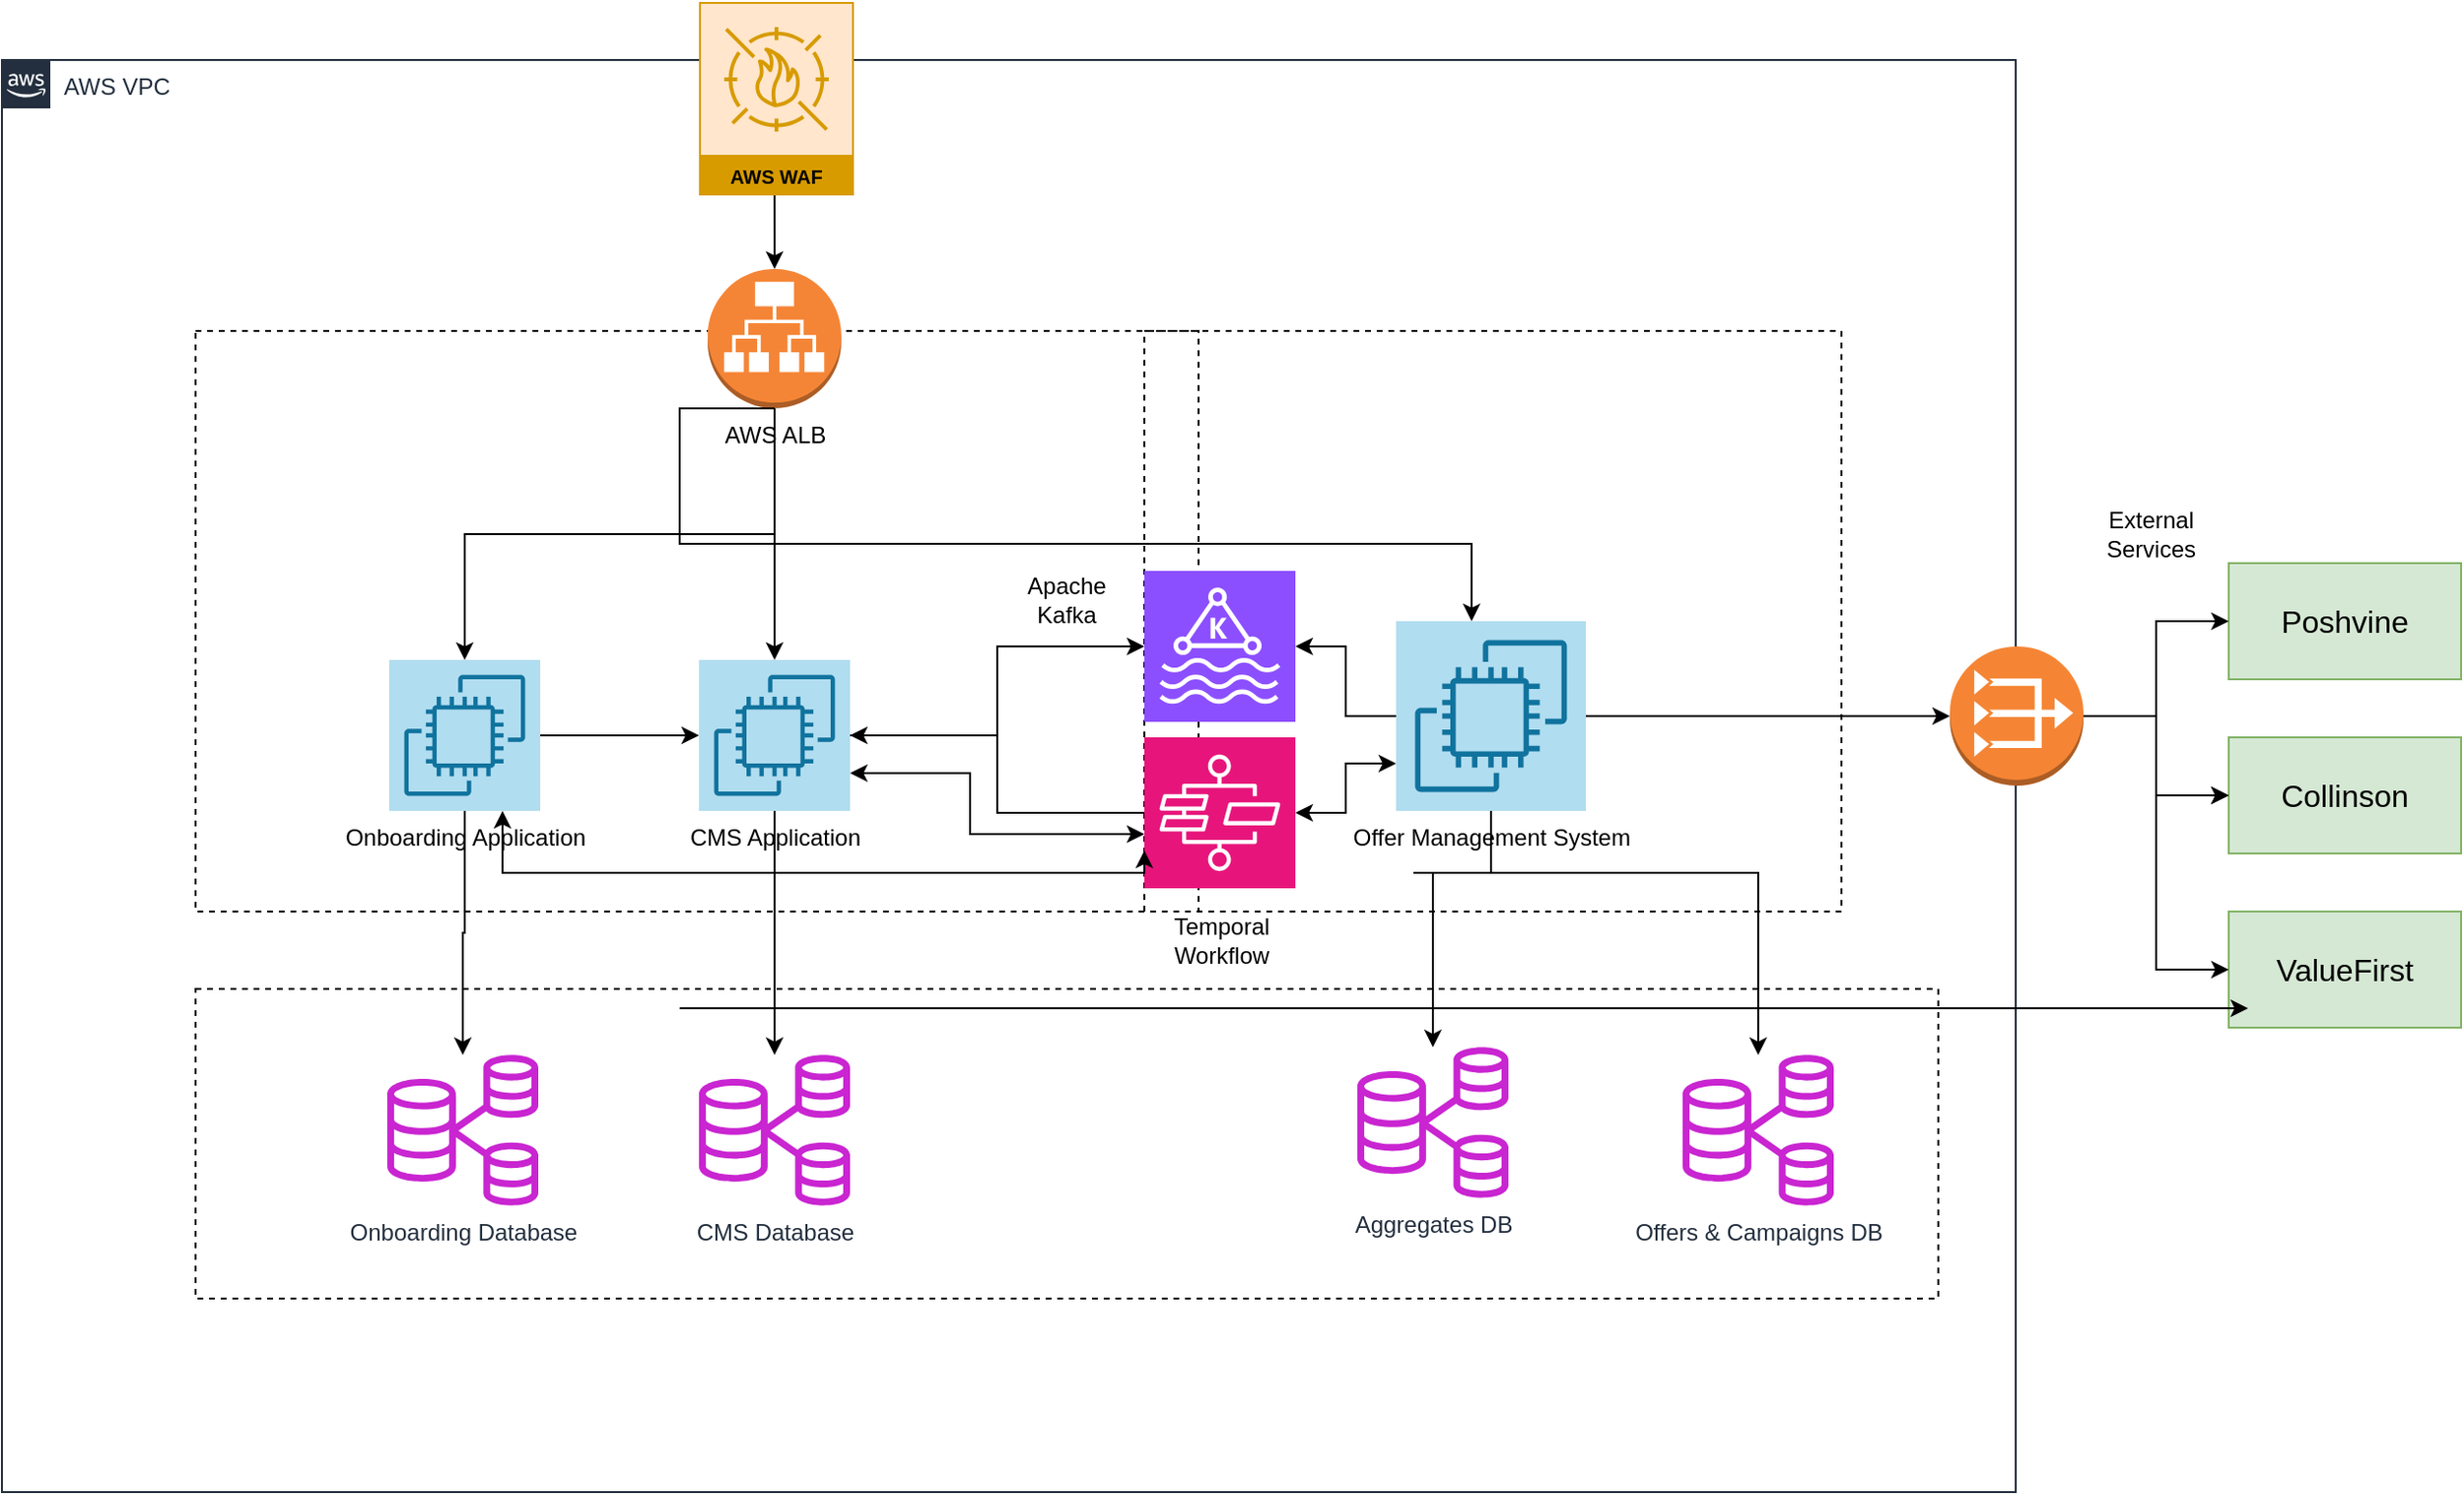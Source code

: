 <mxfile version="22.1.17" type="github">
  <diagram id="Ht1M8jgEwFfnCIfOTk4-" name="Page-1">
    <mxGraphModel dx="1363" dy="931" grid="1" gridSize="10" guides="1" tooltips="1" connect="1" arrows="1" fold="1" page="1" pageScale="1" pageWidth="1920" pageHeight="1200" math="0" shadow="0">
      <root>
        <mxCell id="0" />
        <mxCell id="1" parent="0" />
        <mxCell id="I7t4Qd40WJQr-O0MpKfy-16" value="" style="rounded=0;whiteSpace=wrap;html=1;labelBackgroundColor=none;fillColor=none;dashed=1;container=1;pointerEvents=0;collapsible=0;recursiveResize=0;" vertex="1" parent="1">
          <mxGeometry x="940" y="380" width="360" height="300" as="geometry" />
        </mxCell>
        <mxCell id="I7t4Qd40WJQr-O0MpKfy-12" value="Offer Management System" style="sketch=0;points=[[0,0,0],[0.25,0,0],[0.5,0,0],[0.75,0,0],[1,0,0],[0,1,0],[0.25,1,0],[0.5,1,0],[0.75,1,0],[1,1,0],[0,0.25,0],[0,0.5,0],[0,0.75,0],[1,0.25,0],[1,0.5,0],[1,0.75,0]];outlineConnect=0;fillColor=#b1ddf0;strokeColor=#10739e;dashed=0;verticalLabelPosition=bottom;verticalAlign=top;align=center;html=1;fontSize=12;fontStyle=0;aspect=fixed;shape=mxgraph.aws4.resourceIcon;resIcon=mxgraph.aws4.ec2;" vertex="1" parent="I7t4Qd40WJQr-O0MpKfy-16">
          <mxGeometry x="130" y="150" width="98" height="98" as="geometry" />
        </mxCell>
        <mxCell id="UEzPUAAOIrF-is8g5C7q-74" value="AWS VPC" style="points=[[0,0],[0.25,0],[0.5,0],[0.75,0],[1,0],[1,0.25],[1,0.5],[1,0.75],[1,1],[0.75,1],[0.5,1],[0.25,1],[0,1],[0,0.75],[0,0.5],[0,0.25]];outlineConnect=0;gradientColor=none;html=1;whiteSpace=wrap;fontSize=12;fontStyle=0;shape=mxgraph.aws4.group;grIcon=mxgraph.aws4.group_aws_cloud_alt;strokeColor=#232F3E;fillColor=none;verticalAlign=top;align=left;spacingLeft=30;fontColor=#232F3E;dashed=0;labelBackgroundColor=#ffffff;container=1;pointerEvents=0;collapsible=0;recursiveResize=0;" parent="1" vertex="1">
          <mxGeometry x="350" y="240" width="1040" height="740" as="geometry" />
        </mxCell>
        <mxCell id="I7t4Qd40WJQr-O0MpKfy-5" value="" style="rounded=0;whiteSpace=wrap;html=1;labelBackgroundColor=none;fillColor=none;dashed=1;container=1;pointerEvents=0;collapsible=0;recursiveResize=0;" vertex="1" parent="UEzPUAAOIrF-is8g5C7q-74">
          <mxGeometry x="100" y="480" width="900" height="160" as="geometry" />
        </mxCell>
        <mxCell id="I7t4Qd40WJQr-O0MpKfy-14" value="Onboarding Database" style="sketch=0;outlineConnect=0;fontColor=#232F3E;gradientColor=none;fillColor=#C925D1;strokeColor=none;dashed=0;verticalLabelPosition=bottom;verticalAlign=top;align=center;html=1;fontSize=12;fontStyle=0;aspect=fixed;pointerEvents=1;shape=mxgraph.aws4.rds_multi_az_db_cluster;" vertex="1" parent="I7t4Qd40WJQr-O0MpKfy-5">
          <mxGeometry x="99" y="34" width="78" height="78" as="geometry" />
        </mxCell>
        <mxCell id="I7t4Qd40WJQr-O0MpKfy-23" value="Offers &amp;amp; Campaigns DB" style="sketch=0;outlineConnect=0;fontColor=#232F3E;gradientColor=none;fillColor=#C925D1;strokeColor=none;dashed=0;verticalLabelPosition=bottom;verticalAlign=top;align=center;html=1;fontSize=12;fontStyle=0;aspect=fixed;pointerEvents=1;shape=mxgraph.aws4.rds_multi_az_db_cluster;" vertex="1" parent="I7t4Qd40WJQr-O0MpKfy-5">
          <mxGeometry x="768" y="34" width="78" height="78" as="geometry" />
        </mxCell>
        <mxCell id="UEzPUAAOIrF-is8g5C7q-107" value="" style="rounded=0;whiteSpace=wrap;html=1;labelBackgroundColor=none;fillColor=none;dashed=1;container=1;pointerEvents=0;collapsible=0;recursiveResize=0;" parent="UEzPUAAOIrF-is8g5C7q-74" vertex="1">
          <mxGeometry x="100" y="140" width="518" height="300" as="geometry" />
        </mxCell>
        <mxCell id="I7t4Qd40WJQr-O0MpKfy-3" value="" style="edgeStyle=orthogonalEdgeStyle;rounded=0;orthogonalLoop=1;jettySize=auto;html=1;" edge="1" parent="UEzPUAAOIrF-is8g5C7q-107" source="I7t4Qd40WJQr-O0MpKfy-1" target="I7t4Qd40WJQr-O0MpKfy-2">
          <mxGeometry relative="1" as="geometry" />
        </mxCell>
        <mxCell id="I7t4Qd40WJQr-O0MpKfy-1" value="CMS Application" style="sketch=0;points=[[0,0,0],[0.25,0,0],[0.5,0,0],[0.75,0,0],[1,0,0],[0,1,0],[0.25,1,0],[0.5,1,0],[0.75,1,0],[1,1,0],[0,0.25,0],[0,0.5,0],[0,0.75,0],[1,0.25,0],[1,0.5,0],[1,0.75,0]];outlineConnect=0;fillColor=#b1ddf0;strokeColor=#10739e;dashed=0;verticalLabelPosition=bottom;verticalAlign=top;align=center;html=1;fontSize=12;fontStyle=0;aspect=fixed;shape=mxgraph.aws4.resourceIcon;resIcon=mxgraph.aws4.ec2;" vertex="1" parent="UEzPUAAOIrF-is8g5C7q-107">
          <mxGeometry x="260" y="170" width="78" height="78" as="geometry" />
        </mxCell>
        <mxCell id="I7t4Qd40WJQr-O0MpKfy-2" value="CMS Database" style="sketch=0;outlineConnect=0;fontColor=#232F3E;gradientColor=none;fillColor=#C925D1;strokeColor=none;dashed=0;verticalLabelPosition=bottom;verticalAlign=top;align=center;html=1;fontSize=12;fontStyle=0;aspect=fixed;pointerEvents=1;shape=mxgraph.aws4.rds_multi_az_db_cluster;" vertex="1" parent="UEzPUAAOIrF-is8g5C7q-107">
          <mxGeometry x="260" y="374" width="78" height="78" as="geometry" />
        </mxCell>
        <mxCell id="I7t4Qd40WJQr-O0MpKfy-38" value="" style="edgeStyle=orthogonalEdgeStyle;rounded=0;orthogonalLoop=1;jettySize=auto;html=1;entryX=0.5;entryY=0;entryDx=0;entryDy=0;entryPerimeter=0;" edge="1" parent="UEzPUAAOIrF-is8g5C7q-107" source="I7t4Qd40WJQr-O0MpKfy-10" target="I7t4Qd40WJQr-O0MpKfy-1">
          <mxGeometry relative="1" as="geometry">
            <mxPoint x="299.0" y="126" as="targetPoint" />
          </mxGeometry>
        </mxCell>
        <mxCell id="I7t4Qd40WJQr-O0MpKfy-10" value="AWS ALB" style="outlineConnect=0;dashed=0;verticalLabelPosition=bottom;verticalAlign=top;align=center;html=1;shape=mxgraph.aws3.application_load_balancer;fillColor=#F58536;gradientColor=none;" vertex="1" parent="UEzPUAAOIrF-is8g5C7q-107">
          <mxGeometry x="264.5" y="-32" width="69" height="72" as="geometry" />
        </mxCell>
        <mxCell id="I7t4Qd40WJQr-O0MpKfy-35" value="" style="edgeStyle=orthogonalEdgeStyle;rounded=0;orthogonalLoop=1;jettySize=auto;html=1;" edge="1" parent="UEzPUAAOIrF-is8g5C7q-107" source="I7t4Qd40WJQr-O0MpKfy-13" target="I7t4Qd40WJQr-O0MpKfy-1">
          <mxGeometry relative="1" as="geometry" />
        </mxCell>
        <mxCell id="I7t4Qd40WJQr-O0MpKfy-13" value="Onboarding Application" style="sketch=0;points=[[0,0,0],[0.25,0,0],[0.5,0,0],[0.75,0,0],[1,0,0],[0,1,0],[0.25,1,0],[0.5,1,0],[0.75,1,0],[1,1,0],[0,0.25,0],[0,0.5,0],[0,0.75,0],[1,0.25,0],[1,0.5,0],[1,0.75,0]];outlineConnect=0;fillColor=#b1ddf0;strokeColor=#10739e;dashed=0;verticalLabelPosition=bottom;verticalAlign=top;align=center;html=1;fontSize=12;fontStyle=0;aspect=fixed;shape=mxgraph.aws4.resourceIcon;resIcon=mxgraph.aws4.ec2;" vertex="1" parent="UEzPUAAOIrF-is8g5C7q-107">
          <mxGeometry x="100" y="170" width="78" height="78" as="geometry" />
        </mxCell>
        <mxCell id="I7t4Qd40WJQr-O0MpKfy-39" value="" style="edgeStyle=orthogonalEdgeStyle;rounded=0;orthogonalLoop=1;jettySize=auto;html=1;exitX=0.5;exitY=1;exitDx=0;exitDy=0;exitPerimeter=0;" edge="1" parent="UEzPUAAOIrF-is8g5C7q-107" source="I7t4Qd40WJQr-O0MpKfy-10" target="I7t4Qd40WJQr-O0MpKfy-13">
          <mxGeometry relative="1" as="geometry">
            <mxPoint x="309" y="50" as="sourcePoint" />
            <mxPoint x="309" y="180" as="targetPoint" />
          </mxGeometry>
        </mxCell>
        <mxCell id="I7t4Qd40WJQr-O0MpKfy-49" value="Apache Kafka" style="text;html=1;strokeColor=none;fillColor=none;align=center;verticalAlign=middle;whiteSpace=wrap;rounded=0;" vertex="1" parent="UEzPUAAOIrF-is8g5C7q-107">
          <mxGeometry x="420" y="124" width="60" height="30" as="geometry" />
        </mxCell>
        <mxCell id="I7t4Qd40WJQr-O0MpKfy-4" style="edgeStyle=orthogonalEdgeStyle;rounded=0;orthogonalLoop=1;jettySize=auto;html=1;exitX=0.5;exitY=1;exitDx=0;exitDy=0;" edge="1" parent="UEzPUAAOIrF-is8g5C7q-74" source="UEzPUAAOIrF-is8g5C7q-107" target="UEzPUAAOIrF-is8g5C7q-107">
          <mxGeometry relative="1" as="geometry" />
        </mxCell>
        <mxCell id="I7t4Qd40WJQr-O0MpKfy-34" value="" style="edgeStyle=orthogonalEdgeStyle;rounded=0;orthogonalLoop=1;jettySize=auto;html=1;exitX=0.487;exitY=0.8;exitDx=0;exitDy=0;exitPerimeter=0;" edge="1" parent="UEzPUAAOIrF-is8g5C7q-74" source="I7t4Qd40WJQr-O0MpKfy-9" target="I7t4Qd40WJQr-O0MpKfy-10">
          <mxGeometry relative="1" as="geometry">
            <mxPoint x="400" y="70" as="sourcePoint" />
          </mxGeometry>
        </mxCell>
        <mxCell id="I7t4Qd40WJQr-O0MpKfy-9" value="AWS WAF" style="sketch=0;outlineConnect=0;strokeColor=#d79b00;fillColor=#ffe6cc;dashed=0;verticalLabelPosition=middle;verticalAlign=bottom;align=center;html=1;whiteSpace=wrap;fontSize=10;fontStyle=1;spacing=3;shape=mxgraph.aws4.productIcon;prIcon=mxgraph.aws4.waf;" vertex="1" parent="UEzPUAAOIrF-is8g5C7q-74">
          <mxGeometry x="360" y="-30" width="80" height="100" as="geometry" />
        </mxCell>
        <mxCell id="I7t4Qd40WJQr-O0MpKfy-24" value="Aggregates DB" style="sketch=0;outlineConnect=0;fontColor=#232F3E;gradientColor=none;fillColor=#C925D1;strokeColor=none;dashed=0;verticalLabelPosition=bottom;verticalAlign=top;align=center;html=1;fontSize=12;fontStyle=0;aspect=fixed;pointerEvents=1;shape=mxgraph.aws4.rds_multi_az_db_cluster;" vertex="1" parent="UEzPUAAOIrF-is8g5C7q-74">
          <mxGeometry x="700" y="510" width="78" height="78" as="geometry" />
        </mxCell>
        <mxCell id="I7t4Qd40WJQr-O0MpKfy-30" value="" style="edgeStyle=orthogonalEdgeStyle;rounded=0;orthogonalLoop=1;jettySize=auto;html=1;entryX=0;entryY=0.5;entryDx=0;entryDy=0;entryPerimeter=0;" edge="1" parent="UEzPUAAOIrF-is8g5C7q-74" source="I7t4Qd40WJQr-O0MpKfy-1" target="I7t4Qd40WJQr-O0MpKfy-11">
          <mxGeometry relative="1" as="geometry">
            <mxPoint x="517" y="349.0" as="targetPoint" />
          </mxGeometry>
        </mxCell>
        <mxCell id="I7t4Qd40WJQr-O0MpKfy-36" value="" style="edgeStyle=orthogonalEdgeStyle;rounded=0;orthogonalLoop=1;jettySize=auto;html=1;" edge="1" parent="UEzPUAAOIrF-is8g5C7q-74" source="I7t4Qd40WJQr-O0MpKfy-13" target="I7t4Qd40WJQr-O0MpKfy-14">
          <mxGeometry relative="1" as="geometry">
            <mxPoint x="259.067" y="524.139" as="targetPoint" />
          </mxGeometry>
        </mxCell>
        <mxCell id="I7t4Qd40WJQr-O0MpKfy-11" value="" style="sketch=0;points=[[0,0,0],[0.25,0,0],[0.5,0,0],[0.75,0,0],[1,0,0],[0,1,0],[0.25,1,0],[0.5,1,0],[0.75,1,0],[1,1,0],[0,0.25,0],[0,0.5,0],[0,0.75,0],[1,0.25,0],[1,0.5,0],[1,0.75,0]];outlineConnect=0;fontColor=#232F3E;fillColor=#8C4FFF;strokeColor=#ffffff;dashed=0;verticalLabelPosition=bottom;verticalAlign=top;align=center;html=1;fontSize=12;fontStyle=0;aspect=fixed;shape=mxgraph.aws4.resourceIcon;resIcon=mxgraph.aws4.managed_streaming_for_kafka;" vertex="1" parent="UEzPUAAOIrF-is8g5C7q-74">
          <mxGeometry x="590" y="264" width="78" height="78" as="geometry" />
        </mxCell>
        <mxCell id="I7t4Qd40WJQr-O0MpKfy-43" value="" style="edgeStyle=orthogonalEdgeStyle;rounded=0;orthogonalLoop=1;jettySize=auto;html=1;entryX=1;entryY=0.5;entryDx=0;entryDy=0;entryPerimeter=0;endArrow=classic;endFill=1;" edge="1" parent="UEzPUAAOIrF-is8g5C7q-74" source="I7t4Qd40WJQr-O0MpKfy-41" target="I7t4Qd40WJQr-O0MpKfy-1">
          <mxGeometry relative="1" as="geometry">
            <mxPoint x="511" y="439" as="targetPoint" />
          </mxGeometry>
        </mxCell>
        <mxCell id="I7t4Qd40WJQr-O0MpKfy-47" value="" style="edgeStyle=orthogonalEdgeStyle;rounded=0;orthogonalLoop=1;jettySize=auto;html=1;entryX=1;entryY=0.75;entryDx=0;entryDy=0;entryPerimeter=0;startArrow=classic;startFill=1;" edge="1" parent="UEzPUAAOIrF-is8g5C7q-74" source="I7t4Qd40WJQr-O0MpKfy-41" target="I7t4Qd40WJQr-O0MpKfy-1">
          <mxGeometry relative="1" as="geometry">
            <mxPoint x="511" y="389" as="targetPoint" />
            <Array as="points">
              <mxPoint x="500" y="400" />
              <mxPoint x="500" y="369" />
            </Array>
          </mxGeometry>
        </mxCell>
        <mxCell id="I7t4Qd40WJQr-O0MpKfy-41" value="" style="sketch=0;points=[[0,0,0],[0.25,0,0],[0.5,0,0],[0.75,0,0],[1,0,0],[0,1,0],[0.25,1,0],[0.5,1,0],[0.75,1,0],[1,1,0],[0,0.25,0],[0,0.5,0],[0,0.75,0],[1,0.25,0],[1,0.5,0],[1,0.75,0]];outlineConnect=0;fontColor=#232F3E;fillColor=#E7157B;strokeColor=#ffffff;dashed=0;verticalLabelPosition=bottom;verticalAlign=top;align=center;html=1;fontSize=12;fontStyle=0;aspect=fixed;shape=mxgraph.aws4.resourceIcon;resIcon=mxgraph.aws4.express_workflow;" vertex="1" parent="UEzPUAAOIrF-is8g5C7q-74">
          <mxGeometry x="590" y="350" width="78" height="78" as="geometry" />
        </mxCell>
        <mxCell id="I7t4Qd40WJQr-O0MpKfy-44" value="" style="edgeStyle=orthogonalEdgeStyle;rounded=0;orthogonalLoop=1;jettySize=auto;html=1;entryX=0.75;entryY=1;entryDx=0;entryDy=0;entryPerimeter=0;exitX=0;exitY=0.75;exitDx=0;exitDy=0;exitPerimeter=0;startArrow=classic;startFill=1;" edge="1" parent="UEzPUAAOIrF-is8g5C7q-74" source="I7t4Qd40WJQr-O0MpKfy-41" target="I7t4Qd40WJQr-O0MpKfy-13">
          <mxGeometry relative="1" as="geometry">
            <mxPoint x="600" y="399" as="sourcePoint" />
            <mxPoint x="448" y="359" as="targetPoint" />
            <Array as="points">
              <mxPoint x="590" y="420" />
              <mxPoint x="259" y="420" />
            </Array>
          </mxGeometry>
        </mxCell>
        <mxCell id="I7t4Qd40WJQr-O0MpKfy-50" value="Temporal Workflow" style="text;html=1;strokeColor=none;fillColor=none;align=center;verticalAlign=middle;whiteSpace=wrap;rounded=0;" vertex="1" parent="UEzPUAAOIrF-is8g5C7q-74">
          <mxGeometry x="600" y="440" width="60" height="30" as="geometry" />
        </mxCell>
        <mxCell id="I7t4Qd40WJQr-O0MpKfy-54" value="" style="outlineConnect=0;dashed=0;verticalLabelPosition=bottom;verticalAlign=top;align=center;html=1;shape=mxgraph.aws3.vpc_nat_gateway;fillColor=#F58534;gradientColor=none;" vertex="1" parent="UEzPUAAOIrF-is8g5C7q-74">
          <mxGeometry x="1006" y="303" width="69" height="72" as="geometry" />
        </mxCell>
        <mxCell id="UEzPUAAOIrF-is8g5C7q-90" value="" style="edgeStyle=orthogonalEdgeStyle;rounded=0;orthogonalLoop=1;jettySize=auto;html=1;endArrow=open;endFill=0;strokeWidth=2;" parent="1" target="UEzPUAAOIrF-is8g5C7q-80" edge="1">
          <mxGeometry relative="1" as="geometry">
            <mxPoint x="448" y="349" as="sourcePoint" />
          </mxGeometry>
        </mxCell>
        <mxCell id="UEzPUAAOIrF-is8g5C7q-91" value="" style="edgeStyle=orthogonalEdgeStyle;rounded=0;orthogonalLoop=1;jettySize=auto;html=1;endArrow=open;endFill=0;strokeWidth=2;" parent="1" target="UEzPUAAOIrF-is8g5C7q-81" edge="1">
          <mxGeometry relative="1" as="geometry">
            <mxPoint x="558" y="349.0" as="sourcePoint" />
          </mxGeometry>
        </mxCell>
        <mxCell id="UEzPUAAOIrF-is8g5C7q-92" value="" style="edgeStyle=orthogonalEdgeStyle;rounded=0;orthogonalLoop=1;jettySize=auto;html=1;endArrow=open;endFill=0;strokeWidth=2;" parent="1" target="UEzPUAAOIrF-is8g5C7q-82" edge="1">
          <mxGeometry relative="1" as="geometry">
            <mxPoint x="678" y="349.0" as="sourcePoint" />
          </mxGeometry>
        </mxCell>
        <mxCell id="I7t4Qd40WJQr-O0MpKfy-26" value="" style="edgeStyle=orthogonalEdgeStyle;rounded=0;orthogonalLoop=1;jettySize=auto;html=1;exitX=0.5;exitY=1;exitDx=0;exitDy=0;exitPerimeter=0;" edge="1" parent="1" source="I7t4Qd40WJQr-O0MpKfy-12" target="I7t4Qd40WJQr-O0MpKfy-24">
          <mxGeometry relative="1" as="geometry">
            <mxPoint x="1079" y="630" as="sourcePoint" />
            <mxPoint x="999" y="717.0" as="targetPoint" />
            <Array as="points">
              <mxPoint x="1079" y="660" />
              <mxPoint x="990" y="660" />
            </Array>
          </mxGeometry>
        </mxCell>
        <mxCell id="I7t4Qd40WJQr-O0MpKfy-28" value="" style="edgeStyle=orthogonalEdgeStyle;rounded=0;orthogonalLoop=1;jettySize=auto;html=1;exitX=0.5;exitY=1;exitDx=0;exitDy=0;exitPerimeter=0;" edge="1" parent="1" source="I7t4Qd40WJQr-O0MpKfy-12" target="I7t4Qd40WJQr-O0MpKfy-23">
          <mxGeometry relative="1" as="geometry">
            <mxPoint x="1117" y="589.0" as="targetPoint" />
            <Array as="points">
              <mxPoint x="1079" y="660" />
              <mxPoint x="1157" y="660" />
            </Array>
          </mxGeometry>
        </mxCell>
        <mxCell id="I7t4Qd40WJQr-O0MpKfy-31" value="" style="edgeStyle=orthogonalEdgeStyle;rounded=0;orthogonalLoop=1;jettySize=auto;html=1;" edge="1" parent="1" source="I7t4Qd40WJQr-O0MpKfy-12" target="I7t4Qd40WJQr-O0MpKfy-11">
          <mxGeometry relative="1" as="geometry" />
        </mxCell>
        <mxCell id="I7t4Qd40WJQr-O0MpKfy-40" value="" style="edgeStyle=orthogonalEdgeStyle;rounded=0;orthogonalLoop=1;jettySize=auto;html=1;exitX=0.5;exitY=1;exitDx=0;exitDy=0;exitPerimeter=0;" edge="1" parent="1" source="I7t4Qd40WJQr-O0MpKfy-10" target="I7t4Qd40WJQr-O0MpKfy-12">
          <mxGeometry relative="1" as="geometry">
            <mxPoint x="700" y="420" as="sourcePoint" />
            <mxPoint x="549" y="560" as="targetPoint" />
            <Array as="points">
              <mxPoint x="700" y="420" />
              <mxPoint x="700" y="490" />
              <mxPoint x="1109" y="490" />
            </Array>
          </mxGeometry>
        </mxCell>
        <mxCell id="I7t4Qd40WJQr-O0MpKfy-48" value="" style="edgeStyle=orthogonalEdgeStyle;rounded=0;orthogonalLoop=1;jettySize=auto;html=1;entryX=0;entryY=0.75;entryDx=0;entryDy=0;entryPerimeter=0;startArrow=classic;startFill=1;" edge="1" parent="1" source="I7t4Qd40WJQr-O0MpKfy-41" target="I7t4Qd40WJQr-O0MpKfy-12">
          <mxGeometry relative="1" as="geometry" />
        </mxCell>
        <mxCell id="I7t4Qd40WJQr-O0MpKfy-52" value="Poshvine" style="rounded=0;whiteSpace=wrap;html=1;fontSize=16;fillColor=#d5e8d4;strokeColor=#82b366;" vertex="1" parent="1">
          <mxGeometry x="1500" y="500" width="120" height="60" as="geometry" />
        </mxCell>
        <mxCell id="I7t4Qd40WJQr-O0MpKfy-53" value="Collinson" style="rounded=0;whiteSpace=wrap;html=1;fontSize=16;fillColor=#d5e8d4;strokeColor=#82b366;" vertex="1" parent="1">
          <mxGeometry x="1500" y="590" width="120" height="60" as="geometry" />
        </mxCell>
        <mxCell id="I7t4Qd40WJQr-O0MpKfy-55" value="" style="edgeStyle=orthogonalEdgeStyle;rounded=0;orthogonalLoop=1;jettySize=auto;html=1;" edge="1" parent="1" source="I7t4Qd40WJQr-O0MpKfy-54" target="I7t4Qd40WJQr-O0MpKfy-53">
          <mxGeometry relative="1" as="geometry" />
        </mxCell>
        <mxCell id="I7t4Qd40WJQr-O0MpKfy-56" value="" style="edgeStyle=orthogonalEdgeStyle;rounded=0;orthogonalLoop=1;jettySize=auto;html=1;" edge="1" parent="1" source="I7t4Qd40WJQr-O0MpKfy-54" target="I7t4Qd40WJQr-O0MpKfy-53">
          <mxGeometry relative="1" as="geometry" />
        </mxCell>
        <mxCell id="I7t4Qd40WJQr-O0MpKfy-57" style="edgeStyle=orthogonalEdgeStyle;rounded=0;orthogonalLoop=1;jettySize=auto;html=1;entryX=0;entryY=0.5;entryDx=0;entryDy=0;" edge="1" parent="1" source="I7t4Qd40WJQr-O0MpKfy-54" target="I7t4Qd40WJQr-O0MpKfy-52">
          <mxGeometry relative="1" as="geometry" />
        </mxCell>
        <mxCell id="I7t4Qd40WJQr-O0MpKfy-58" style="edgeStyle=orthogonalEdgeStyle;rounded=0;orthogonalLoop=1;jettySize=auto;html=1;entryX=0;entryY=0.5;entryDx=0;entryDy=0;entryPerimeter=0;" edge="1" parent="1" source="I7t4Qd40WJQr-O0MpKfy-12" target="I7t4Qd40WJQr-O0MpKfy-54">
          <mxGeometry relative="1" as="geometry" />
        </mxCell>
        <mxCell id="I7t4Qd40WJQr-O0MpKfy-59" value="ValueFirst" style="rounded=0;whiteSpace=wrap;html=1;fontSize=16;fillColor=#d5e8d4;strokeColor=#82b366;" vertex="1" parent="1">
          <mxGeometry x="1500" y="680" width="120" height="60" as="geometry" />
        </mxCell>
        <mxCell id="I7t4Qd40WJQr-O0MpKfy-60" style="edgeStyle=orthogonalEdgeStyle;rounded=0;orthogonalLoop=1;jettySize=auto;html=1;entryX=0;entryY=0.5;entryDx=0;entryDy=0;" edge="1" parent="1" source="I7t4Qd40WJQr-O0MpKfy-54" target="I7t4Qd40WJQr-O0MpKfy-59">
          <mxGeometry relative="1" as="geometry" />
        </mxCell>
        <mxCell id="I7t4Qd40WJQr-O0MpKfy-61" style="edgeStyle=orthogonalEdgeStyle;rounded=0;orthogonalLoop=1;jettySize=auto;html=1;" edge="1" parent="1" source="I7t4Qd40WJQr-O0MpKfy-1">
          <mxGeometry relative="1" as="geometry">
            <mxPoint x="1510" y="730" as="targetPoint" />
            <Array as="points">
              <mxPoint x="700" y="730" />
              <mxPoint x="1500" y="730" />
            </Array>
          </mxGeometry>
        </mxCell>
        <mxCell id="I7t4Qd40WJQr-O0MpKfy-62" value="External Services" style="text;html=1;strokeColor=none;fillColor=none;align=center;verticalAlign=middle;whiteSpace=wrap;rounded=0;" vertex="1" parent="1">
          <mxGeometry x="1430" y="470" width="60" height="30" as="geometry" />
        </mxCell>
      </root>
    </mxGraphModel>
  </diagram>
</mxfile>

